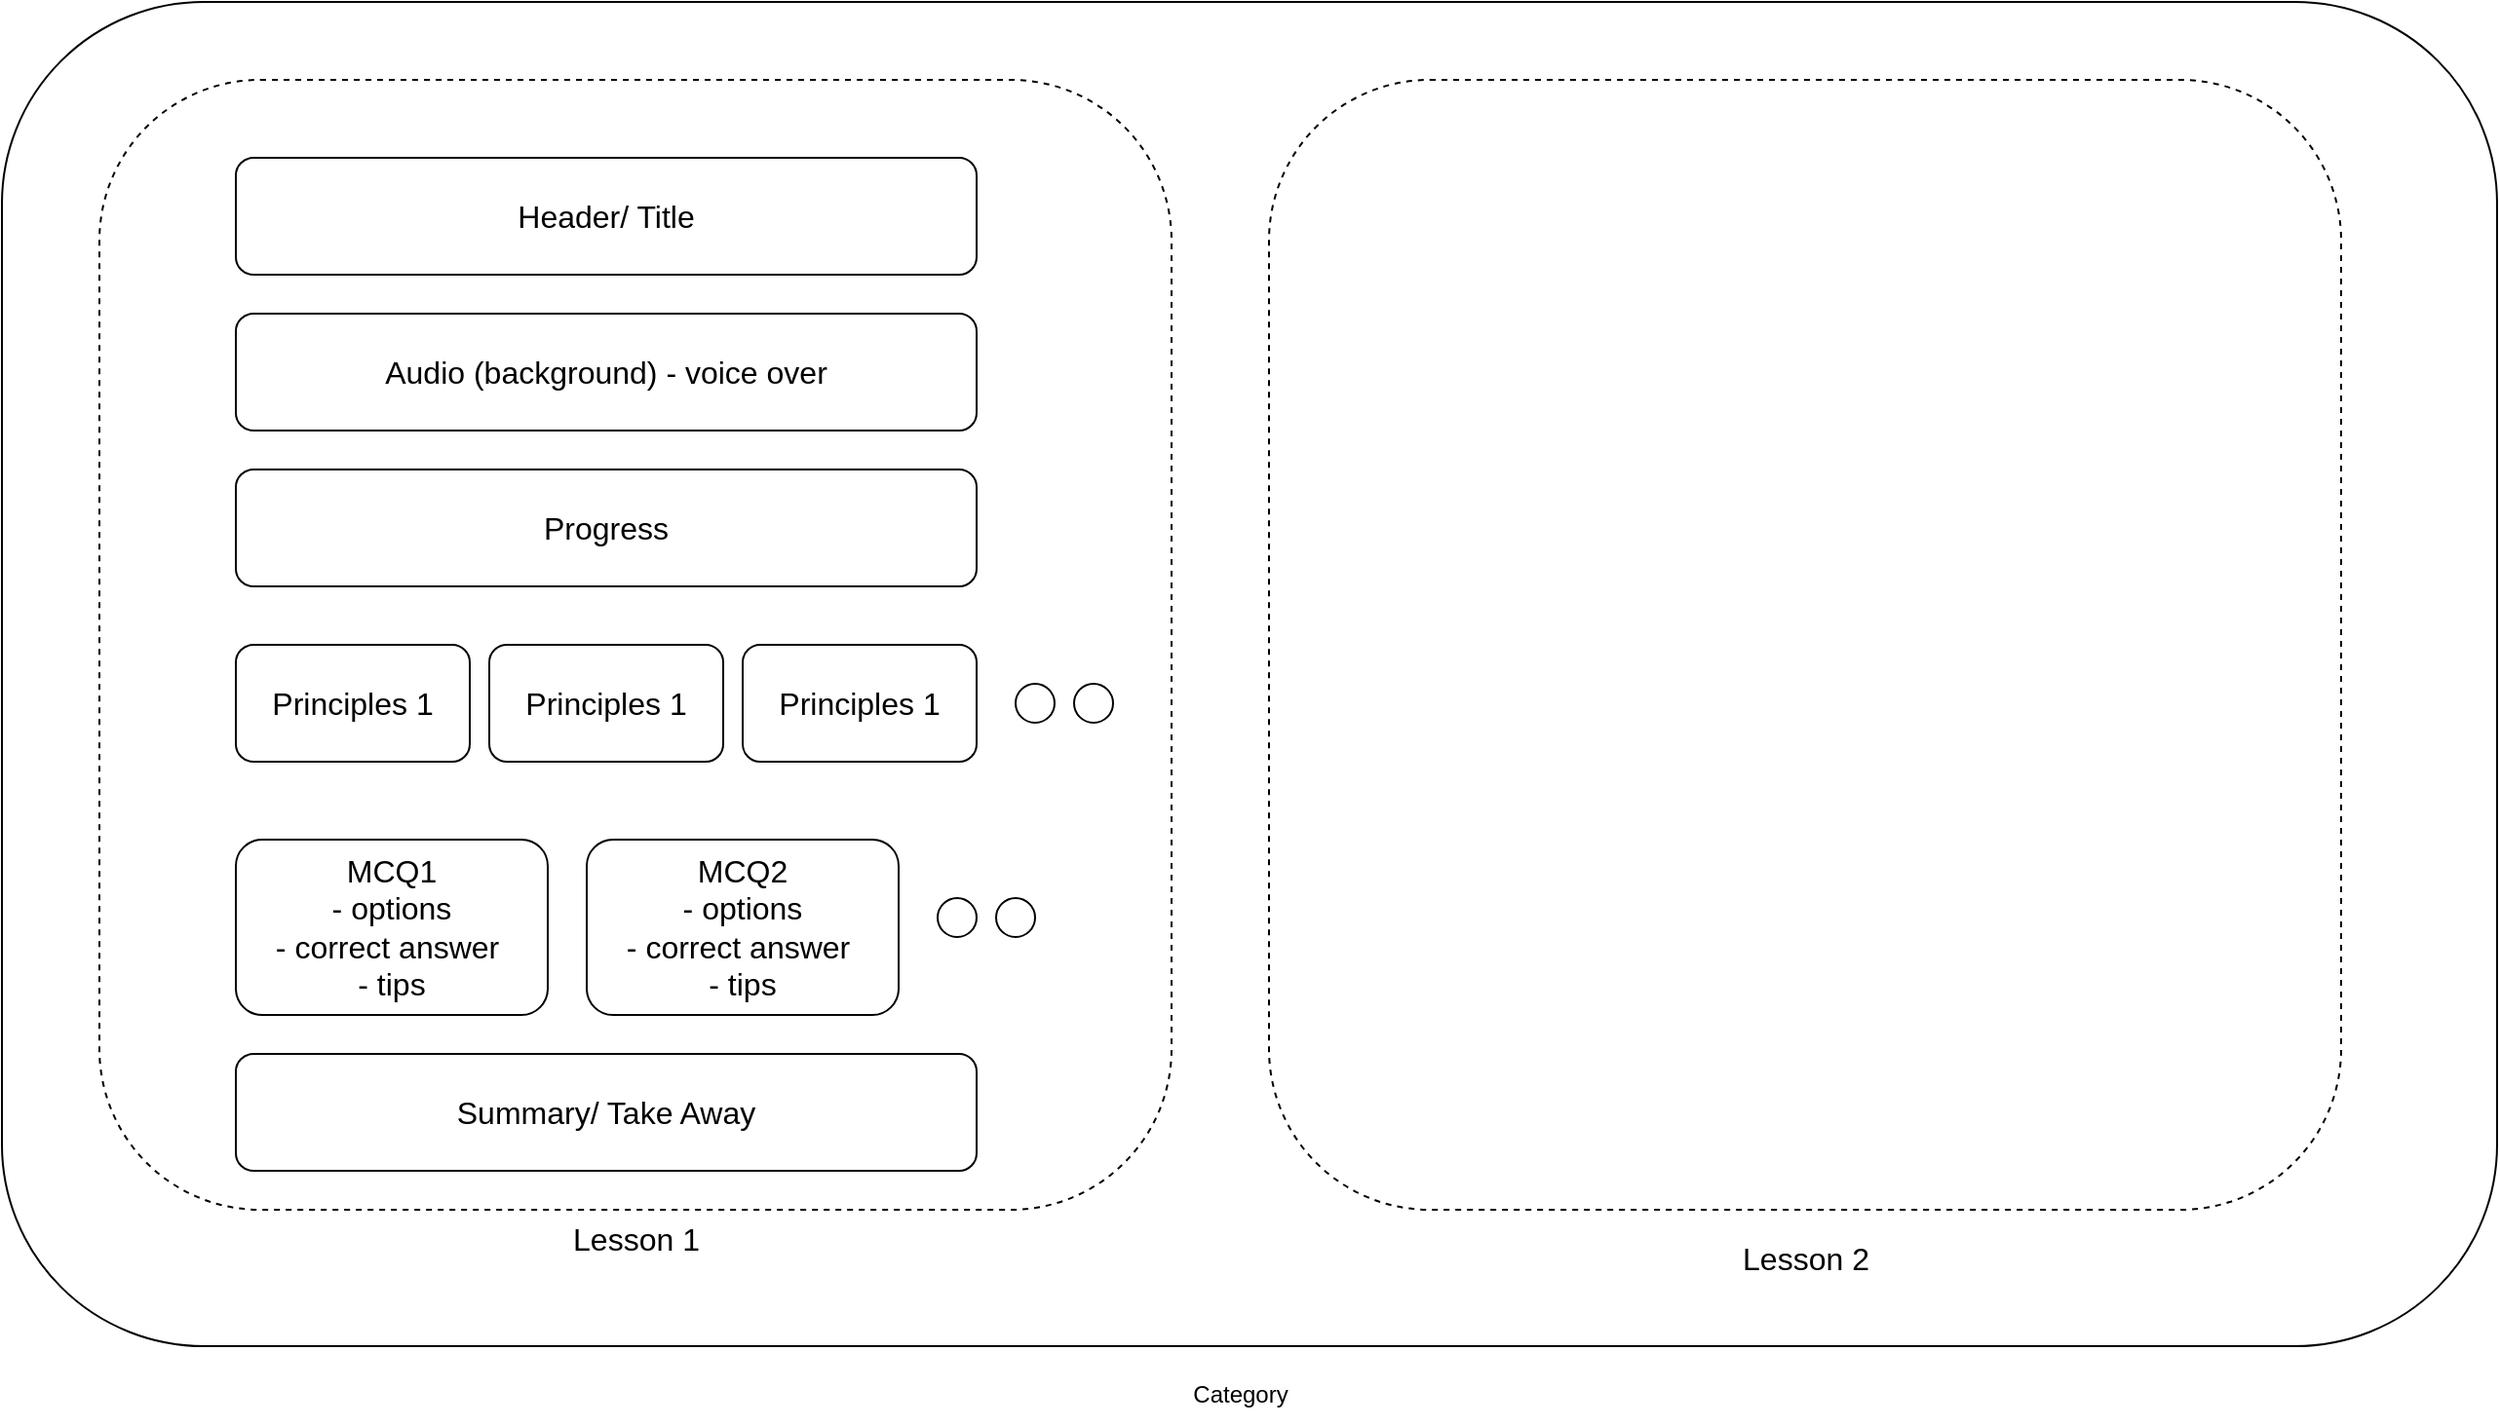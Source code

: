 <mxfile version="27.2.0">
  <diagram name="Page-1" id="G2DahcP8PH1wN-Vs_R_d">
    <mxGraphModel dx="1508" dy="763" grid="1" gridSize="10" guides="1" tooltips="1" connect="1" arrows="1" fold="1" page="1" pageScale="1" pageWidth="850" pageHeight="1100" math="0" shadow="0">
      <root>
        <mxCell id="0" />
        <mxCell id="1" parent="0" />
        <mxCell id="Hl07vMiSNizbsuB7GENC-18" value="" style="rounded=1;whiteSpace=wrap;html=1;" vertex="1" parent="1">
          <mxGeometry y="10" width="1280" height="690" as="geometry" />
        </mxCell>
        <mxCell id="Hl07vMiSNizbsuB7GENC-1" value="" style="rounded=1;whiteSpace=wrap;html=1;dashed=1;fontSize=16;" vertex="1" parent="1">
          <mxGeometry x="50" y="50" width="550" height="580" as="geometry" />
        </mxCell>
        <mxCell id="Hl07vMiSNizbsuB7GENC-2" value="Header/ Title" style="rounded=1;whiteSpace=wrap;html=1;fontSize=16;" vertex="1" parent="1">
          <mxGeometry x="120" y="90" width="380" height="60" as="geometry" />
        </mxCell>
        <mxCell id="Hl07vMiSNizbsuB7GENC-3" value="Audio (background) - voice over" style="rounded=1;whiteSpace=wrap;html=1;fontSize=16;" vertex="1" parent="1">
          <mxGeometry x="120" y="170" width="380" height="60" as="geometry" />
        </mxCell>
        <mxCell id="Hl07vMiSNizbsuB7GENC-4" value="Progress" style="rounded=1;whiteSpace=wrap;html=1;fontSize=16;" vertex="1" parent="1">
          <mxGeometry x="120" y="250" width="380" height="60" as="geometry" />
        </mxCell>
        <mxCell id="Hl07vMiSNizbsuB7GENC-5" value="Principles 1" style="rounded=1;whiteSpace=wrap;html=1;fontSize=16;" vertex="1" parent="1">
          <mxGeometry x="120" y="340" width="120" height="60" as="geometry" />
        </mxCell>
        <mxCell id="Hl07vMiSNizbsuB7GENC-6" value="Principles 1" style="rounded=1;whiteSpace=wrap;html=1;fontSize=16;" vertex="1" parent="1">
          <mxGeometry x="250" y="340" width="120" height="60" as="geometry" />
        </mxCell>
        <mxCell id="Hl07vMiSNizbsuB7GENC-7" value="Principles 1" style="rounded=1;whiteSpace=wrap;html=1;fontSize=16;" vertex="1" parent="1">
          <mxGeometry x="380" y="340" width="120" height="60" as="geometry" />
        </mxCell>
        <mxCell id="Hl07vMiSNizbsuB7GENC-8" value="MCQ1&lt;div&gt;- options&lt;/div&gt;&lt;div&gt;- correct answer&amp;nbsp;&lt;/div&gt;&lt;div&gt;- tips&lt;/div&gt;" style="rounded=1;whiteSpace=wrap;html=1;fontSize=16;" vertex="1" parent="1">
          <mxGeometry x="120" y="440" width="160" height="90" as="geometry" />
        </mxCell>
        <mxCell id="Hl07vMiSNizbsuB7GENC-9" value="MCQ2&lt;div&gt;- options&lt;/div&gt;&lt;div&gt;- correct answer&amp;nbsp;&lt;/div&gt;&lt;div&gt;- tips&lt;/div&gt;" style="rounded=1;whiteSpace=wrap;html=1;fontSize=16;" vertex="1" parent="1">
          <mxGeometry x="300" y="440" width="160" height="90" as="geometry" />
        </mxCell>
        <mxCell id="Hl07vMiSNizbsuB7GENC-10" value="Summary/ Take Away" style="rounded=1;whiteSpace=wrap;html=1;fontSize=16;" vertex="1" parent="1">
          <mxGeometry x="120" y="550" width="380" height="60" as="geometry" />
        </mxCell>
        <mxCell id="Hl07vMiSNizbsuB7GENC-11" value="" style="ellipse;whiteSpace=wrap;html=1;" vertex="1" parent="1">
          <mxGeometry x="480" y="470" width="20" height="20" as="geometry" />
        </mxCell>
        <mxCell id="Hl07vMiSNizbsuB7GENC-12" value="" style="ellipse;whiteSpace=wrap;html=1;" vertex="1" parent="1">
          <mxGeometry x="510" y="470" width="20" height="20" as="geometry" />
        </mxCell>
        <mxCell id="Hl07vMiSNizbsuB7GENC-13" value="" style="ellipse;whiteSpace=wrap;html=1;" vertex="1" parent="1">
          <mxGeometry x="520" y="360" width="20" height="20" as="geometry" />
        </mxCell>
        <mxCell id="Hl07vMiSNizbsuB7GENC-14" value="" style="ellipse;whiteSpace=wrap;html=1;" vertex="1" parent="1">
          <mxGeometry x="550" y="360" width="20" height="20" as="geometry" />
        </mxCell>
        <mxCell id="Hl07vMiSNizbsuB7GENC-15" value="&lt;font style=&quot;font-size: 16px;&quot;&gt;Lesson 1&lt;/font&gt;" style="text;html=1;align=center;verticalAlign=middle;resizable=0;points=[];autosize=1;strokeColor=none;fillColor=none;" vertex="1" parent="1">
          <mxGeometry x="280" y="630" width="90" height="30" as="geometry" />
        </mxCell>
        <mxCell id="Hl07vMiSNizbsuB7GENC-16" value="" style="rounded=1;whiteSpace=wrap;html=1;dashed=1;fontSize=16;" vertex="1" parent="1">
          <mxGeometry x="650" y="50" width="550" height="580" as="geometry" />
        </mxCell>
        <mxCell id="Hl07vMiSNizbsuB7GENC-17" value="&lt;font style=&quot;font-size: 16px;&quot;&gt;Lesson 2&lt;/font&gt;" style="text;html=1;align=center;verticalAlign=middle;resizable=0;points=[];autosize=1;strokeColor=none;fillColor=none;" vertex="1" parent="1">
          <mxGeometry x="880" y="640" width="90" height="30" as="geometry" />
        </mxCell>
        <mxCell id="Hl07vMiSNizbsuB7GENC-19" value="Category" style="text;html=1;align=center;verticalAlign=middle;resizable=0;points=[];autosize=1;strokeColor=none;fillColor=none;" vertex="1" parent="1">
          <mxGeometry x="600" y="710" width="70" height="30" as="geometry" />
        </mxCell>
      </root>
    </mxGraphModel>
  </diagram>
</mxfile>

